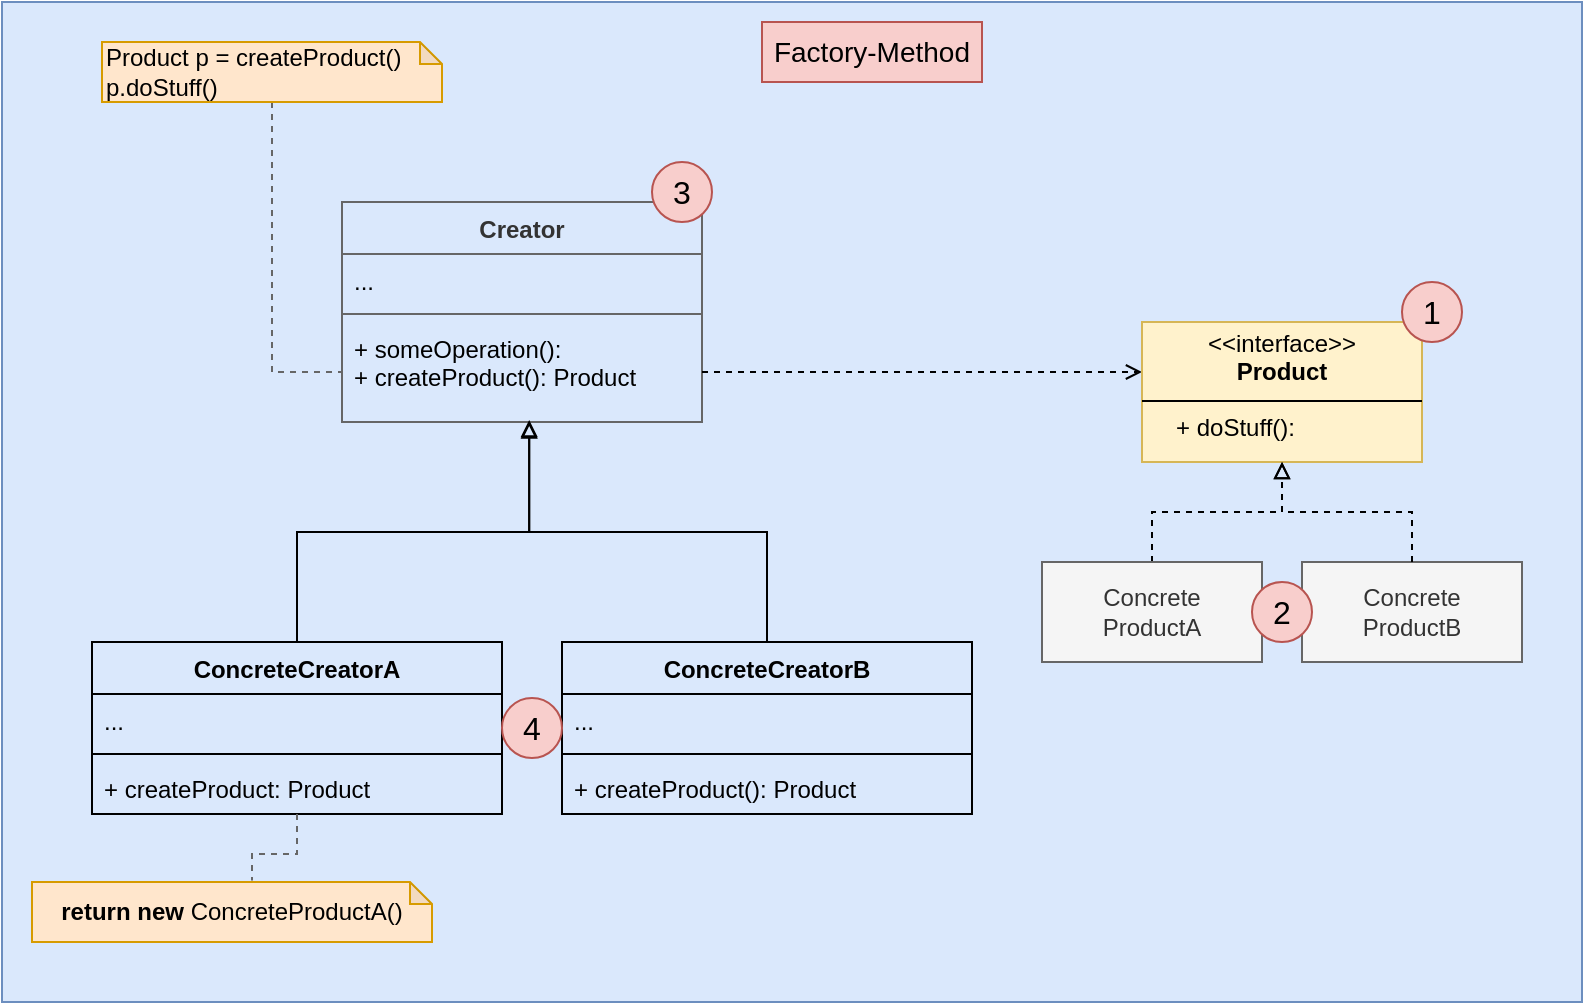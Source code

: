 <mxfile version="24.0.2" type="device">
  <diagram id="SX_PJXYJAZK5VdDo-udl" name="Factory-Method">
    <mxGraphModel dx="571" dy="794" grid="1" gridSize="10" guides="1" tooltips="1" connect="1" arrows="1" fold="1" page="1" pageScale="1" pageWidth="850" pageHeight="1100" math="0" shadow="0">
      <root>
        <mxCell id="0" />
        <mxCell id="1" parent="0" />
        <mxCell id="5wQIs5_loRtCuQqCREa9-1" value="" style="rounded=0;whiteSpace=wrap;html=1;fillColor=#dae8fc;strokeColor=#6c8ebf;" parent="1" vertex="1">
          <mxGeometry x="110" y="140" width="790" height="500" as="geometry" />
        </mxCell>
        <mxCell id="8BXE90KrJX97DVbdxPGS-1" value="Creator" style="swimlane;fontStyle=1;align=center;verticalAlign=top;childLayout=stackLayout;horizontal=1;startSize=26;horizontalStack=0;resizeParent=1;resizeParentMax=0;resizeLast=0;collapsible=1;marginBottom=0;whiteSpace=wrap;html=1;shadow=0;textShadow=0;fillColor=none;fontColor=#333333;strokeColor=#666666;" parent="1" vertex="1">
          <mxGeometry x="280" y="240" width="180" height="110" as="geometry" />
        </mxCell>
        <mxCell id="8BXE90KrJX97DVbdxPGS-2" value="..." style="text;strokeColor=none;fillColor=none;align=left;verticalAlign=top;spacingLeft=4;spacingRight=4;overflow=hidden;rotatable=0;points=[[0,0.5],[1,0.5]];portConstraint=eastwest;whiteSpace=wrap;html=1;shadow=0;textShadow=0;" parent="8BXE90KrJX97DVbdxPGS-1" vertex="1">
          <mxGeometry y="26" width="180" height="26" as="geometry" />
        </mxCell>
        <mxCell id="8BXE90KrJX97DVbdxPGS-3" value="" style="line;strokeWidth=1;fillColor=none;align=left;verticalAlign=middle;spacingTop=-1;spacingLeft=3;spacingRight=3;rotatable=0;labelPosition=right;points=[];portConstraint=eastwest;strokeColor=inherit;shadow=0;textShadow=0;" parent="8BXE90KrJX97DVbdxPGS-1" vertex="1">
          <mxGeometry y="52" width="180" height="8" as="geometry" />
        </mxCell>
        <mxCell id="8BXE90KrJX97DVbdxPGS-24" style="edgeStyle=orthogonalEdgeStyle;rounded=0;orthogonalLoop=1;jettySize=auto;html=1;dashed=1;endArrow=open;endFill=0;" parent="8BXE90KrJX97DVbdxPGS-1" source="8BXE90KrJX97DVbdxPGS-4" edge="1">
          <mxGeometry relative="1" as="geometry">
            <mxPoint x="400" y="85.0" as="targetPoint" />
          </mxGeometry>
        </mxCell>
        <mxCell id="8BXE90KrJX97DVbdxPGS-4" value="+ someOperation():&lt;div&gt;+ createProduct(): Product&lt;br&gt;&lt;/div&gt;" style="text;strokeColor=none;fillColor=none;align=left;verticalAlign=top;spacingLeft=4;spacingRight=4;overflow=hidden;rotatable=0;points=[[0,0.5],[1,0.5]];portConstraint=eastwest;whiteSpace=wrap;html=1;shadow=0;textShadow=0;" parent="8BXE90KrJX97DVbdxPGS-1" vertex="1">
          <mxGeometry y="60" width="180" height="50" as="geometry" />
        </mxCell>
        <mxCell id="8BXE90KrJX97DVbdxPGS-5" value="ConcreteCreatorA" style="swimlane;fontStyle=1;align=center;verticalAlign=top;childLayout=stackLayout;horizontal=1;startSize=26;horizontalStack=0;resizeParent=1;resizeParentMax=0;resizeLast=0;collapsible=1;marginBottom=0;whiteSpace=wrap;html=1;shadow=0;textShadow=0;fillColor=none;" parent="1" vertex="1">
          <mxGeometry x="155" y="460" width="205" height="86" as="geometry" />
        </mxCell>
        <mxCell id="8BXE90KrJX97DVbdxPGS-6" value="..." style="text;strokeColor=none;fillColor=none;align=left;verticalAlign=top;spacingLeft=4;spacingRight=4;overflow=hidden;rotatable=0;points=[[0,0.5],[1,0.5]];portConstraint=eastwest;whiteSpace=wrap;html=1;shadow=0;textShadow=0;" parent="8BXE90KrJX97DVbdxPGS-5" vertex="1">
          <mxGeometry y="26" width="205" height="26" as="geometry" />
        </mxCell>
        <mxCell id="8BXE90KrJX97DVbdxPGS-7" value="" style="line;strokeWidth=1;fillColor=none;align=left;verticalAlign=middle;spacingTop=-1;spacingLeft=3;spacingRight=3;rotatable=0;labelPosition=right;points=[];portConstraint=eastwest;strokeColor=inherit;shadow=0;textShadow=0;" parent="8BXE90KrJX97DVbdxPGS-5" vertex="1">
          <mxGeometry y="52" width="205" height="8" as="geometry" />
        </mxCell>
        <mxCell id="8BXE90KrJX97DVbdxPGS-8" value="+ createProduct: Product" style="text;strokeColor=none;fillColor=none;align=left;verticalAlign=top;spacingLeft=4;spacingRight=4;overflow=hidden;rotatable=0;points=[[0,0.5],[1,0.5]];portConstraint=eastwest;whiteSpace=wrap;html=1;shadow=0;textShadow=0;" parent="8BXE90KrJX97DVbdxPGS-5" vertex="1">
          <mxGeometry y="60" width="205" height="26" as="geometry" />
        </mxCell>
        <mxCell id="8BXE90KrJX97DVbdxPGS-9" value="ConcreteCreatorB" style="swimlane;fontStyle=1;align=center;verticalAlign=top;childLayout=stackLayout;horizontal=1;startSize=26;horizontalStack=0;resizeParent=1;resizeParentMax=0;resizeLast=0;collapsible=1;marginBottom=0;whiteSpace=wrap;html=1;shadow=0;textShadow=0;fillColor=none;" parent="1" vertex="1">
          <mxGeometry x="390" y="460" width="205" height="86" as="geometry" />
        </mxCell>
        <mxCell id="8BXE90KrJX97DVbdxPGS-10" value="..." style="text;strokeColor=none;fillColor=none;align=left;verticalAlign=top;spacingLeft=4;spacingRight=4;overflow=hidden;rotatable=0;points=[[0,0.5],[1,0.5]];portConstraint=eastwest;whiteSpace=wrap;html=1;shadow=0;textShadow=0;" parent="8BXE90KrJX97DVbdxPGS-9" vertex="1">
          <mxGeometry y="26" width="205" height="26" as="geometry" />
        </mxCell>
        <mxCell id="8BXE90KrJX97DVbdxPGS-11" value="" style="line;strokeWidth=1;fillColor=none;align=left;verticalAlign=middle;spacingTop=-1;spacingLeft=3;spacingRight=3;rotatable=0;labelPosition=right;points=[];portConstraint=eastwest;strokeColor=inherit;shadow=0;textShadow=0;" parent="8BXE90KrJX97DVbdxPGS-9" vertex="1">
          <mxGeometry y="52" width="205" height="8" as="geometry" />
        </mxCell>
        <mxCell id="8BXE90KrJX97DVbdxPGS-12" value="+ createProduct(): Product" style="text;strokeColor=none;fillColor=none;align=left;verticalAlign=top;spacingLeft=4;spacingRight=4;overflow=hidden;rotatable=0;points=[[0,0.5],[1,0.5]];portConstraint=eastwest;whiteSpace=wrap;html=1;shadow=0;textShadow=0;" parent="8BXE90KrJX97DVbdxPGS-9" vertex="1">
          <mxGeometry y="60" width="205" height="26" as="geometry" />
        </mxCell>
        <mxCell id="8BXE90KrJX97DVbdxPGS-14" value="&lt;p style=&quot;margin:0px;margin-top:4px;text-align:center;&quot;&gt;&amp;lt;&amp;lt;interface&amp;gt;&amp;gt;&lt;br&gt;&lt;b&gt;Product&lt;/b&gt;&lt;/p&gt;&lt;hr size=&quot;1&quot; style=&quot;border-style:solid;&quot;&gt;&lt;div style=&quot;height:2px;&quot;&gt;&lt;/div&gt;" style="verticalAlign=top;align=left;overflow=fill;html=1;whiteSpace=wrap;fillColor=#fff2cc;strokeColor=#d6b656;" parent="1" vertex="1">
          <mxGeometry x="680" y="300" width="140" height="70" as="geometry" />
        </mxCell>
        <mxCell id="8BXE90KrJX97DVbdxPGS-22" style="edgeStyle=orthogonalEdgeStyle;rounded=0;orthogonalLoop=1;jettySize=auto;html=1;entryX=0.5;entryY=1;entryDx=0;entryDy=0;endArrow=block;endFill=0;dashed=1;" parent="1" source="8BXE90KrJX97DVbdxPGS-15" target="8BXE90KrJX97DVbdxPGS-14" edge="1">
          <mxGeometry relative="1" as="geometry">
            <Array as="points">
              <mxPoint x="685" y="395" />
              <mxPoint x="750" y="395" />
            </Array>
          </mxGeometry>
        </mxCell>
        <mxCell id="8BXE90KrJX97DVbdxPGS-15" value="Concrete&lt;br&gt;ProductA" style="html=1;whiteSpace=wrap;fillColor=#f5f5f5;fontColor=#333333;strokeColor=#666666;" parent="1" vertex="1">
          <mxGeometry x="630" y="420" width="110" height="50" as="geometry" />
        </mxCell>
        <mxCell id="8BXE90KrJX97DVbdxPGS-16" value="Concrete&lt;br&gt;ProductB" style="html=1;whiteSpace=wrap;fillColor=#f5f5f5;fontColor=#333333;strokeColor=#666666;" parent="1" vertex="1">
          <mxGeometry x="760" y="420" width="110" height="50" as="geometry" />
        </mxCell>
        <mxCell id="8BXE90KrJX97DVbdxPGS-17" value="&lt;b&gt;return new &lt;/b&gt;ConcreteProductA()" style="shape=note;whiteSpace=wrap;html=1;backgroundOutline=1;darkOpacity=0.05;size=11;fillColor=#ffe6cc;strokeColor=#d79b00;" parent="1" vertex="1">
          <mxGeometry x="125" y="580" width="200" height="30" as="geometry" />
        </mxCell>
        <mxCell id="8BXE90KrJX97DVbdxPGS-25" style="edgeStyle=orthogonalEdgeStyle;rounded=0;orthogonalLoop=1;jettySize=auto;html=1;entryX=0;entryY=0.5;entryDx=0;entryDy=0;endArrow=none;endFill=0;dashed=1;fillColor=#f5f5f5;strokeColor=#666666;" parent="1" source="8BXE90KrJX97DVbdxPGS-18" target="8BXE90KrJX97DVbdxPGS-4" edge="1">
          <mxGeometry relative="1" as="geometry" />
        </mxCell>
        <mxCell id="8BXE90KrJX97DVbdxPGS-18" value="Product p = createProduct()&lt;br&gt;p.doStuff()" style="shape=note;whiteSpace=wrap;html=1;backgroundOutline=1;darkOpacity=0.05;size=11;align=left;fillColor=#ffe6cc;strokeColor=#d79b00;" parent="1" vertex="1">
          <mxGeometry x="160" y="160" width="170" height="30" as="geometry" />
        </mxCell>
        <mxCell id="8BXE90KrJX97DVbdxPGS-20" value="+ doStuff():" style="text;strokeColor=none;fillColor=none;align=left;verticalAlign=top;spacingLeft=4;spacingRight=4;overflow=hidden;rotatable=0;points=[[0,0.5],[1,0.5]];portConstraint=eastwest;whiteSpace=wrap;html=1;" parent="1" vertex="1">
          <mxGeometry x="691" y="339" width="130" height="30" as="geometry" />
        </mxCell>
        <mxCell id="8BXE90KrJX97DVbdxPGS-23" style="edgeStyle=orthogonalEdgeStyle;rounded=0;orthogonalLoop=1;jettySize=auto;html=1;entryX=0.454;entryY=1.033;entryDx=0;entryDy=0;entryPerimeter=0;endArrow=block;endFill=0;dashed=1;" parent="1" source="8BXE90KrJX97DVbdxPGS-16" target="8BXE90KrJX97DVbdxPGS-20" edge="1">
          <mxGeometry relative="1" as="geometry">
            <Array as="points">
              <mxPoint x="815" y="395" />
              <mxPoint x="750" y="395" />
            </Array>
          </mxGeometry>
        </mxCell>
        <mxCell id="8BXE90KrJX97DVbdxPGS-28" style="edgeStyle=orthogonalEdgeStyle;rounded=0;orthogonalLoop=1;jettySize=auto;html=1;entryX=0.55;entryY=-0.026;entryDx=0;entryDy=0;entryPerimeter=0;endArrow=none;endFill=0;dashed=1;fillColor=#f5f5f5;strokeColor=#666666;" parent="1" source="8BXE90KrJX97DVbdxPGS-5" target="8BXE90KrJX97DVbdxPGS-17" edge="1">
          <mxGeometry relative="1" as="geometry" />
        </mxCell>
        <mxCell id="8BXE90KrJX97DVbdxPGS-31" style="edgeStyle=orthogonalEdgeStyle;rounded=0;orthogonalLoop=1;jettySize=auto;html=1;entryX=0.52;entryY=0.98;entryDx=0;entryDy=0;entryPerimeter=0;endArrow=block;endFill=0;shadow=0;textShadow=0;" parent="1" source="8BXE90KrJX97DVbdxPGS-9" target="8BXE90KrJX97DVbdxPGS-4" edge="1">
          <mxGeometry relative="1" as="geometry" />
        </mxCell>
        <mxCell id="8BXE90KrJX97DVbdxPGS-32" style="edgeStyle=orthogonalEdgeStyle;rounded=0;orthogonalLoop=1;jettySize=auto;html=1;entryX=0.52;entryY=0.996;entryDx=0;entryDy=0;entryPerimeter=0;endArrow=block;endFill=0;shadow=0;textShadow=0;" parent="1" source="8BXE90KrJX97DVbdxPGS-5" target="8BXE90KrJX97DVbdxPGS-4" edge="1">
          <mxGeometry relative="1" as="geometry" />
        </mxCell>
        <mxCell id="8BXE90KrJX97DVbdxPGS-34" value="&lt;font style=&quot;font-size: 16px;&quot;&gt;1&lt;/font&gt;" style="ellipse;whiteSpace=wrap;html=1;aspect=fixed;fillColor=#f8cecc;strokeColor=#b85450;" parent="1" vertex="1">
          <mxGeometry x="810" y="280" width="30" height="30" as="geometry" />
        </mxCell>
        <mxCell id="8BXE90KrJX97DVbdxPGS-35" value="&lt;font style=&quot;font-size: 16px;&quot;&gt;2&lt;/font&gt;" style="ellipse;whiteSpace=wrap;html=1;aspect=fixed;fillColor=#f8cecc;strokeColor=#b85450;" parent="1" vertex="1">
          <mxGeometry x="735" y="430" width="30" height="30" as="geometry" />
        </mxCell>
        <mxCell id="8BXE90KrJX97DVbdxPGS-36" value="&lt;font style=&quot;font-size: 16px;&quot;&gt;3&lt;/font&gt;" style="ellipse;whiteSpace=wrap;html=1;aspect=fixed;fillColor=#f8cecc;strokeColor=#b85450;shadow=0;textShadow=0;" parent="1" vertex="1">
          <mxGeometry x="435" y="220" width="30" height="30" as="geometry" />
        </mxCell>
        <mxCell id="8BXE90KrJX97DVbdxPGS-37" value="&lt;font style=&quot;font-size: 16px;&quot;&gt;4&lt;/font&gt;" style="ellipse;whiteSpace=wrap;html=1;aspect=fixed;fillColor=#f8cecc;strokeColor=#b85450;shadow=0;textShadow=0;" parent="1" vertex="1">
          <mxGeometry x="360" y="488" width="30" height="30" as="geometry" />
        </mxCell>
        <mxCell id="5wQIs5_loRtCuQqCREa9-2" value="Factory-Method" style="text;html=1;align=center;verticalAlign=middle;whiteSpace=wrap;rounded=0;fillColor=#f8cecc;strokeColor=#b85450;fontSize=14;" parent="1" vertex="1">
          <mxGeometry x="490" y="150" width="110" height="30" as="geometry" />
        </mxCell>
      </root>
    </mxGraphModel>
  </diagram>
</mxfile>
